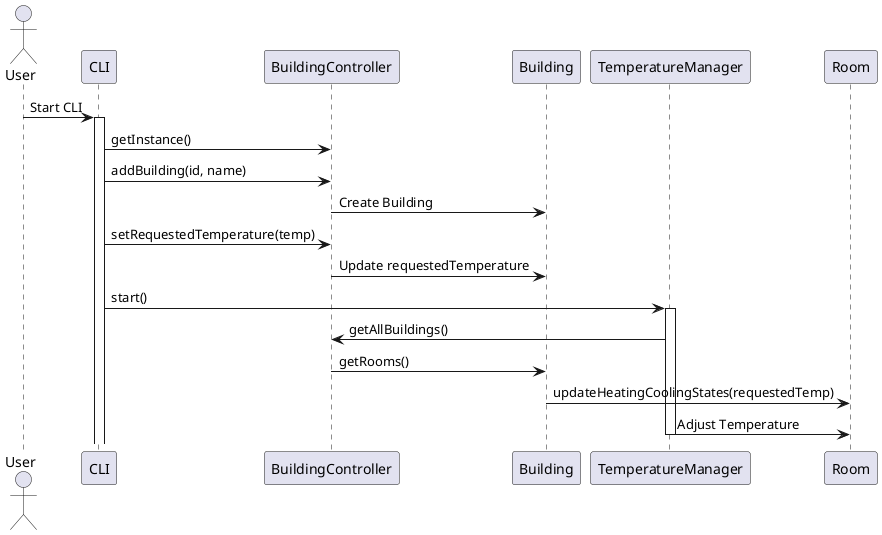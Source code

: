 @startuml
actor User
participant CLI
participant BuildingController
participant Building
participant TemperatureManager
participant Room

User -> CLI : Start CLI
activate CLI
CLI -> BuildingController : getInstance()
CLI -> BuildingController : addBuilding(id, name)
BuildingController -> Building : Create Building

CLI -> BuildingController : setRequestedTemperature(temp)
BuildingController -> Building : Update requestedTemperature

CLI -> TemperatureManager : start()
activate TemperatureManager
TemperatureManager -> BuildingController : getAllBuildings()
BuildingController -> Building : getRooms()
Building -> Room : updateHeatingCoolingStates(requestedTemp)
TemperatureManager -> Room : Adjust Temperature
deactivate TemperatureManager
@enduml

